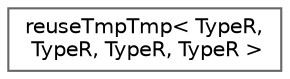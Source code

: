 digraph "Graphical Class Hierarchy"
{
 // LATEX_PDF_SIZE
  bgcolor="transparent";
  edge [fontname=Helvetica,fontsize=10,labelfontname=Helvetica,labelfontsize=10];
  node [fontname=Helvetica,fontsize=10,shape=box,height=0.2,width=0.4];
  rankdir="LR";
  Node0 [id="Node000000",label="reuseTmpTmp\< TypeR,\l TypeR, TypeR, TypeR \>",height=0.2,width=0.4,color="grey40", fillcolor="white", style="filled",URL="$structFoam_1_1reuseTmpTmp_3_01TypeR_00_01TypeR_00_01TypeR_00_01TypeR_01_4.html",tooltip=" "];
}
